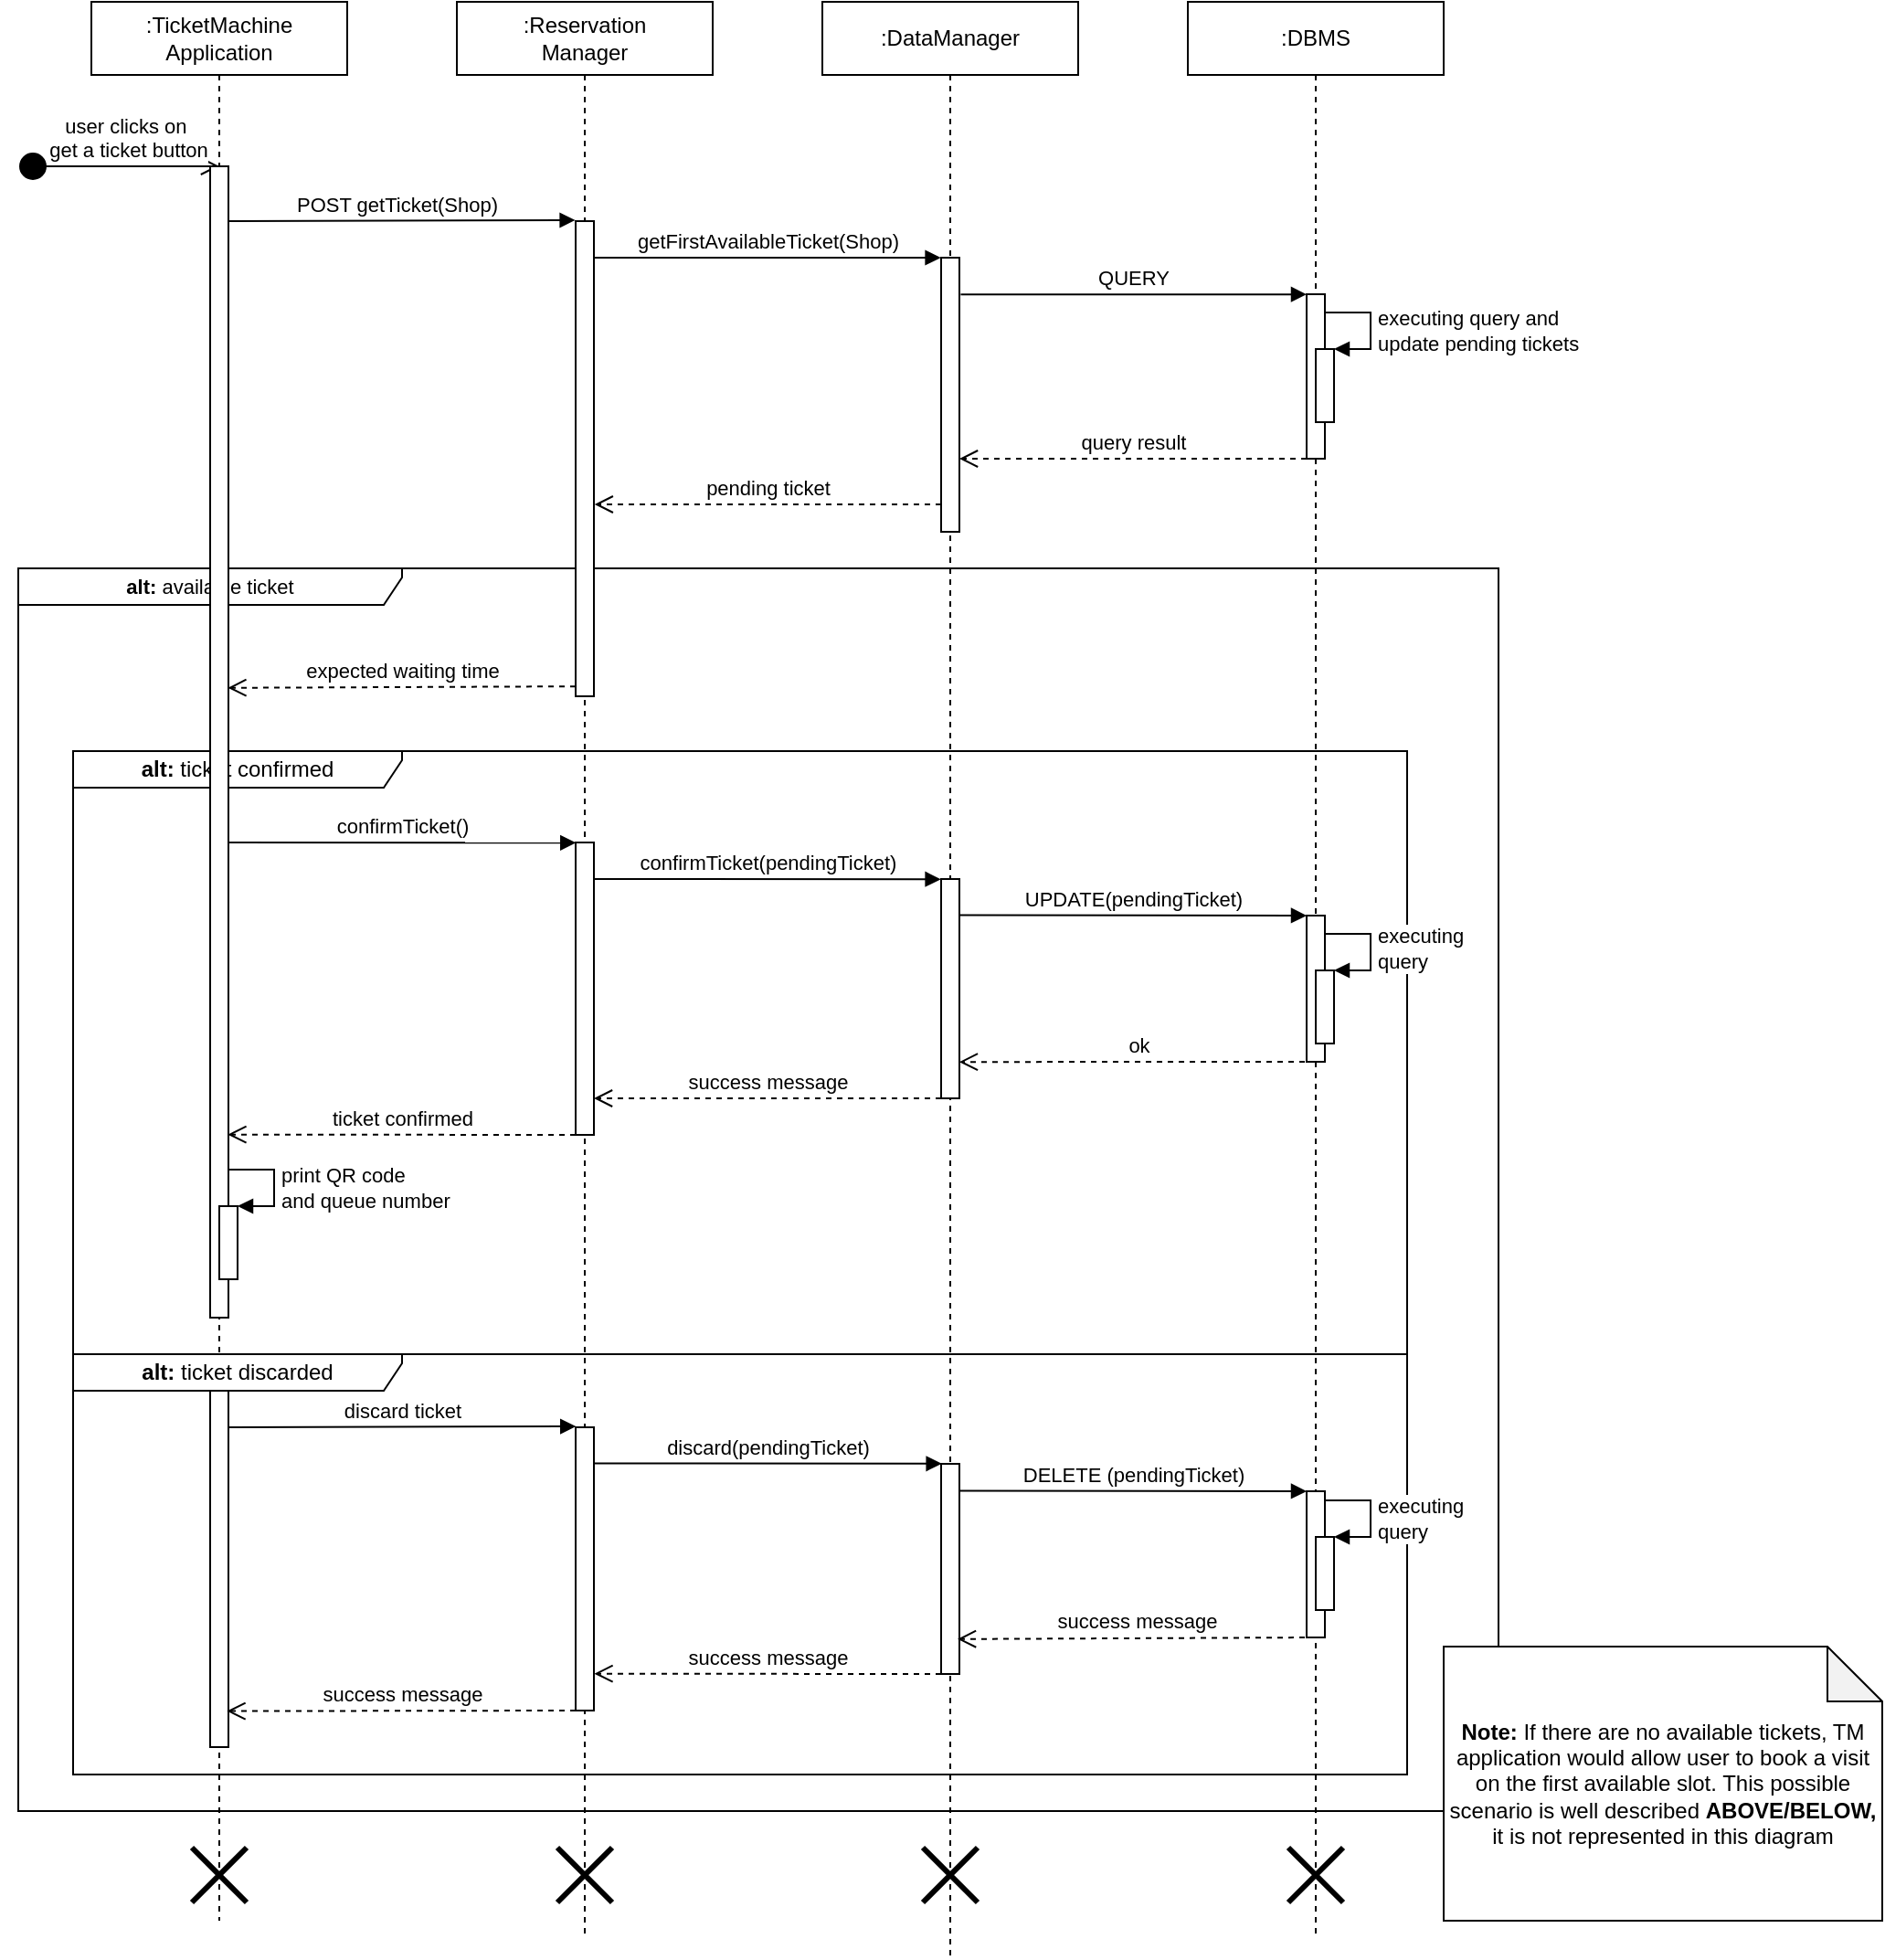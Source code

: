 <mxfile version="14.1.1" type="device"><diagram id="34E6OrOIECy2dX3a0hZG" name="Page-1"><mxGraphModel dx="1221" dy="682" grid="1" gridSize="10" guides="1" tooltips="1" connect="1" arrows="1" fold="1" page="1" pageScale="1" pageWidth="827" pageHeight="1169" math="0" shadow="0"><root><mxCell id="0"/><mxCell id="1" parent="0"/><mxCell id="TXoyTRB6cQ5aZvN8niQC-42" value="&lt;b&gt;alt: &lt;/b&gt;ticket confirmed" style="shape=umlFrame;whiteSpace=wrap;html=1;width=180;height=20;" vertex="1" parent="1"><mxGeometry x="40" y="455" width="730" height="330" as="geometry"/></mxCell><mxCell id="TXoyTRB6cQ5aZvN8niQC-22" value="&lt;font style=&quot;font-size: 11px&quot;&gt;&lt;b&gt;alt: &lt;/b&gt;available ticket&lt;/font&gt;" style="shape=umlFrame;whiteSpace=wrap;html=1;width=210;height=20;" vertex="1" parent="1"><mxGeometry x="10" y="355" width="810" height="680" as="geometry"/></mxCell><mxCell id="TXoyTRB6cQ5aZvN8niQC-3" value=":Reservation&lt;br&gt;Manager" style="shape=umlLifeline;perimeter=lifelinePerimeter;whiteSpace=wrap;html=1;container=1;collapsible=0;recursiveResize=0;outlineConnect=0;" vertex="1" parent="1"><mxGeometry x="250" y="45" width="140" height="1060" as="geometry"/></mxCell><mxCell id="TXoyTRB6cQ5aZvN8niQC-36" value="" style="shape=umlDestroy;whiteSpace=wrap;html=1;strokeWidth=3;" vertex="1" parent="TXoyTRB6cQ5aZvN8niQC-3"><mxGeometry x="55" y="1010" width="30" height="30" as="geometry"/></mxCell><mxCell id="TXoyTRB6cQ5aZvN8niQC-4" value=":TicketMachine&lt;br&gt;Application" style="shape=umlLifeline;perimeter=lifelinePerimeter;whiteSpace=wrap;html=1;container=1;collapsible=0;recursiveResize=0;outlineConnect=0;" vertex="1" parent="1"><mxGeometry x="50" y="45" width="140" height="1050" as="geometry"/></mxCell><mxCell id="TXoyTRB6cQ5aZvN8niQC-35" value="" style="shape=umlDestroy;whiteSpace=wrap;html=1;strokeWidth=3;" vertex="1" parent="TXoyTRB6cQ5aZvN8niQC-4"><mxGeometry x="55" y="1010" width="30" height="30" as="geometry"/></mxCell><mxCell id="TXoyTRB6cQ5aZvN8niQC-5" value=":DataManager" style="shape=umlLifeline;perimeter=lifelinePerimeter;whiteSpace=wrap;html=1;container=1;collapsible=0;recursiveResize=0;outlineConnect=0;" vertex="1" parent="1"><mxGeometry x="450" y="45" width="140" height="1070" as="geometry"/></mxCell><mxCell id="TXoyTRB6cQ5aZvN8niQC-37" value="" style="shape=umlDestroy;whiteSpace=wrap;html=1;strokeWidth=3;" vertex="1" parent="TXoyTRB6cQ5aZvN8niQC-5"><mxGeometry x="55" y="1010" width="30" height="30" as="geometry"/></mxCell><mxCell id="TXoyTRB6cQ5aZvN8niQC-6" value=":DBMS" style="shape=umlLifeline;perimeter=lifelinePerimeter;whiteSpace=wrap;html=1;container=1;collapsible=0;recursiveResize=0;outlineConnect=0;" vertex="1" parent="1"><mxGeometry x="650" y="45" width="140" height="1060" as="geometry"/></mxCell><mxCell id="TXoyTRB6cQ5aZvN8niQC-38" value="" style="shape=umlDestroy;whiteSpace=wrap;html=1;strokeWidth=3;" vertex="1" parent="TXoyTRB6cQ5aZvN8niQC-6"><mxGeometry x="55" y="1010" width="30" height="30" as="geometry"/></mxCell><mxCell id="TXoyTRB6cQ5aZvN8niQC-7" value="user clicks on&amp;nbsp;&lt;br&gt;get a ticket button" style="html=1;verticalAlign=bottom;startArrow=circle;startFill=1;endArrow=open;startSize=6;endSize=8;" edge="1" parent="1"><mxGeometry x="0.091" width="80" relative="1" as="geometry"><mxPoint x="10" y="135" as="sourcePoint"/><mxPoint x="120" y="135" as="targetPoint"/><mxPoint as="offset"/></mxGeometry></mxCell><mxCell id="TXoyTRB6cQ5aZvN8niQC-8" value="POST getTicket(Shop)" style="html=1;verticalAlign=bottom;endArrow=block;entryX=-0.02;entryY=-0.002;entryDx=0;entryDy=0;entryPerimeter=0;" edge="1" parent="1" target="TXoyTRB6cQ5aZvN8niQC-13"><mxGeometry width="80" relative="1" as="geometry"><mxPoint x="120" y="165" as="sourcePoint"/><mxPoint x="200" y="165" as="targetPoint"/></mxGeometry></mxCell><mxCell id="TXoyTRB6cQ5aZvN8niQC-9" value="getFirstAvailableTicket(Shop)" style="html=1;verticalAlign=bottom;endArrow=block;entryX=-0.02;entryY=0;entryDx=0;entryDy=0;entryPerimeter=0;" edge="1" parent="1" target="TXoyTRB6cQ5aZvN8niQC-12"><mxGeometry width="80" relative="1" as="geometry"><mxPoint x="325" y="185" as="sourcePoint"/><mxPoint x="405" y="185" as="targetPoint"/></mxGeometry></mxCell><mxCell id="TXoyTRB6cQ5aZvN8niQC-10" value="QUERY" style="html=1;verticalAlign=bottom;endArrow=block;exitX=1.073;exitY=0.134;exitDx=0;exitDy=0;exitPerimeter=0;" edge="1" parent="1" source="TXoyTRB6cQ5aZvN8niQC-12" target="TXoyTRB6cQ5aZvN8niQC-11"><mxGeometry width="80" relative="1" as="geometry"><mxPoint x="590" y="205.0" as="sourcePoint"/><mxPoint x="670" y="205.0" as="targetPoint"/></mxGeometry></mxCell><mxCell id="TXoyTRB6cQ5aZvN8niQC-11" value="" style="html=1;points=[];perimeter=orthogonalPerimeter;" vertex="1" parent="1"><mxGeometry x="715" y="205" width="10" height="90" as="geometry"/></mxCell><mxCell id="TXoyTRB6cQ5aZvN8niQC-12" value="" style="html=1;points=[];perimeter=orthogonalPerimeter;" vertex="1" parent="1"><mxGeometry x="515" y="185" width="10" height="150" as="geometry"/></mxCell><mxCell id="TXoyTRB6cQ5aZvN8niQC-13" value="" style="html=1;points=[];perimeter=orthogonalPerimeter;" vertex="1" parent="1"><mxGeometry x="315" y="165" width="10" height="260" as="geometry"/></mxCell><mxCell id="TXoyTRB6cQ5aZvN8niQC-14" value="" style="html=1;points=[];perimeter=orthogonalPerimeter;" vertex="1" parent="1"><mxGeometry x="115" y="135" width="10" height="630" as="geometry"/></mxCell><mxCell id="TXoyTRB6cQ5aZvN8niQC-15" value="" style="html=1;points=[];perimeter=orthogonalPerimeter;" vertex="1" parent="1"><mxGeometry x="720" y="235" width="10" height="40" as="geometry"/></mxCell><mxCell id="TXoyTRB6cQ5aZvN8niQC-16" value="executing query and&lt;br&gt;update pending tickets" style="edgeStyle=orthogonalEdgeStyle;html=1;align=left;spacingLeft=2;endArrow=block;rounded=0;entryX=1;entryY=0;" edge="1" target="TXoyTRB6cQ5aZvN8niQC-15" parent="1"><mxGeometry x="0.077" relative="1" as="geometry"><mxPoint x="725" y="215" as="sourcePoint"/><Array as="points"><mxPoint x="750" y="215"/></Array><mxPoint as="offset"/></mxGeometry></mxCell><mxCell id="TXoyTRB6cQ5aZvN8niQC-17" value="query result" style="html=1;verticalAlign=bottom;endArrow=open;dashed=1;endSize=8;" edge="1" parent="1"><mxGeometry relative="1" as="geometry"><mxPoint x="715" y="295" as="sourcePoint"/><mxPoint x="525" y="295" as="targetPoint"/></mxGeometry></mxCell><mxCell id="TXoyTRB6cQ5aZvN8niQC-18" value="pending ticket" style="html=1;verticalAlign=bottom;endArrow=open;dashed=1;endSize=8;" edge="1" parent="1"><mxGeometry relative="1" as="geometry"><mxPoint x="515" y="320" as="sourcePoint"/><mxPoint x="325.366" y="320" as="targetPoint"/></mxGeometry></mxCell><mxCell id="TXoyTRB6cQ5aZvN8niQC-23" value="confirmTicket(pendingTicket)" style="html=1;verticalAlign=bottom;endArrow=block;entryX=-0.02;entryY=0.001;entryDx=0;entryDy=0;entryPerimeter=0;" edge="1" parent="1" target="TXoyTRB6cQ5aZvN8niQC-24"><mxGeometry width="80" relative="1" as="geometry"><mxPoint x="325" y="525" as="sourcePoint"/><mxPoint x="465" y="525" as="targetPoint"/></mxGeometry></mxCell><mxCell id="TXoyTRB6cQ5aZvN8niQC-24" value="" style="html=1;points=[];perimeter=orthogonalPerimeter;" vertex="1" parent="1"><mxGeometry x="515" y="525" width="10" height="120" as="geometry"/></mxCell><mxCell id="TXoyTRB6cQ5aZvN8niQC-25" value="UPDATE(pendingTicket)" style="html=1;verticalAlign=bottom;endArrow=block;exitX=1.02;exitY=0.165;exitDx=0;exitDy=0;exitPerimeter=0;" edge="1" parent="1" source="TXoyTRB6cQ5aZvN8niQC-24" target="TXoyTRB6cQ5aZvN8niQC-26"><mxGeometry width="80" relative="1" as="geometry"><mxPoint x="570" y="545" as="sourcePoint"/><mxPoint x="650" y="545" as="targetPoint"/></mxGeometry></mxCell><mxCell id="TXoyTRB6cQ5aZvN8niQC-26" value="" style="html=1;points=[];perimeter=orthogonalPerimeter;" vertex="1" parent="1"><mxGeometry x="715" y="545" width="10" height="80" as="geometry"/></mxCell><mxCell id="TXoyTRB6cQ5aZvN8niQC-27" value="" style="html=1;points=[];perimeter=orthogonalPerimeter;" vertex="1" parent="1"><mxGeometry x="720" y="575" width="10" height="40" as="geometry"/></mxCell><mxCell id="TXoyTRB6cQ5aZvN8niQC-28" value="executing&lt;br&gt;query" style="edgeStyle=orthogonalEdgeStyle;html=1;align=left;spacingLeft=2;endArrow=block;rounded=0;entryX=1;entryY=0;" edge="1" target="TXoyTRB6cQ5aZvN8niQC-27" parent="1"><mxGeometry relative="1" as="geometry"><mxPoint x="725" y="555" as="sourcePoint"/><Array as="points"><mxPoint x="750" y="555"/></Array></mxGeometry></mxCell><mxCell id="TXoyTRB6cQ5aZvN8niQC-29" value="ok" style="html=1;verticalAlign=bottom;endArrow=open;dashed=1;endSize=8;entryX=0.993;entryY=0.834;entryDx=0;entryDy=0;entryPerimeter=0;" edge="1" parent="1" target="TXoyTRB6cQ5aZvN8niQC-24"><mxGeometry relative="1" as="geometry"><mxPoint x="720" y="625" as="sourcePoint"/><mxPoint x="640" y="625" as="targetPoint"/></mxGeometry></mxCell><mxCell id="TXoyTRB6cQ5aZvN8niQC-30" value="success message" style="html=1;verticalAlign=bottom;endArrow=open;dashed=1;endSize=8;" edge="1" parent="1" target="TXoyTRB6cQ5aZvN8niQC-44"><mxGeometry relative="1" as="geometry"><mxPoint x="515" y="645" as="sourcePoint"/><mxPoint x="435" y="645" as="targetPoint"/><mxPoint as="offset"/></mxGeometry></mxCell><mxCell id="TXoyTRB6cQ5aZvN8niQC-31" value="ticket confirmed" style="html=1;verticalAlign=bottom;endArrow=open;dashed=1;endSize=8;entryX=0.967;entryY=0.841;entryDx=0;entryDy=0;entryPerimeter=0;" edge="1" parent="1" target="TXoyTRB6cQ5aZvN8niQC-14"><mxGeometry relative="1" as="geometry"><mxPoint x="315" y="665" as="sourcePoint"/><mxPoint x="235" y="665" as="targetPoint"/></mxGeometry></mxCell><mxCell id="TXoyTRB6cQ5aZvN8niQC-32" value="" style="html=1;points=[];perimeter=orthogonalPerimeter;" vertex="1" parent="1"><mxGeometry x="120" y="704" width="10" height="40" as="geometry"/></mxCell><mxCell id="TXoyTRB6cQ5aZvN8niQC-33" value="print QR code&lt;br&gt;and queue number" style="edgeStyle=orthogonalEdgeStyle;html=1;align=left;spacingLeft=2;endArrow=block;rounded=0;entryX=1;entryY=0;" edge="1" target="TXoyTRB6cQ5aZvN8niQC-32" parent="1"><mxGeometry x="0.077" relative="1" as="geometry"><mxPoint x="125" y="684" as="sourcePoint"/><Array as="points"><mxPoint x="150" y="684"/></Array><mxPoint as="offset"/></mxGeometry></mxCell><mxCell id="TXoyTRB6cQ5aZvN8niQC-34" value="&lt;div&gt;&lt;b&gt;Note: &lt;/b&gt;&lt;span&gt;If there are no available tickets, TM application would allow user to book a visit on the first available slot. This possible scenario is well described &lt;/span&gt;&lt;b&gt;ABOVE/BELOW, &lt;/b&gt;&lt;span&gt;it is&amp;nbsp;not represented in this diagram&lt;/span&gt;&lt;/div&gt;" style="shape=note;whiteSpace=wrap;html=1;backgroundOutline=1;darkOpacity=0.05;align=center;" vertex="1" parent="1"><mxGeometry x="790" y="945" width="240" height="150" as="geometry"/></mxCell><mxCell id="TXoyTRB6cQ5aZvN8niQC-40" value="expected waiting time" style="html=1;verticalAlign=bottom;endArrow=open;dashed=1;endSize=8;entryX=0.967;entryY=0.453;entryDx=0;entryDy=0;entryPerimeter=0;" edge="1" parent="1" target="TXoyTRB6cQ5aZvN8niQC-14"><mxGeometry relative="1" as="geometry"><mxPoint x="315" y="419.58" as="sourcePoint"/><mxPoint x="235" y="419.58" as="targetPoint"/></mxGeometry></mxCell><mxCell id="TXoyTRB6cQ5aZvN8niQC-43" value="confirmTicket()" style="html=1;verticalAlign=bottom;endArrow=block;entryX=0.013;entryY=0.001;entryDx=0;entryDy=0;entryPerimeter=0;" edge="1" parent="1" target="TXoyTRB6cQ5aZvN8niQC-44"><mxGeometry width="80" relative="1" as="geometry"><mxPoint x="125" y="505" as="sourcePoint"/><mxPoint x="205" y="505" as="targetPoint"/></mxGeometry></mxCell><mxCell id="TXoyTRB6cQ5aZvN8niQC-44" value="" style="html=1;points=[];perimeter=orthogonalPerimeter;" vertex="1" parent="1"><mxGeometry x="315" y="505" width="10" height="160" as="geometry"/></mxCell><mxCell id="TXoyTRB6cQ5aZvN8niQC-46" value="&lt;b&gt;alt: &lt;/b&gt;ticket discarded" style="shape=umlFrame;whiteSpace=wrap;html=1;width=180;height=20;" vertex="1" parent="1"><mxGeometry x="40" y="785" width="730" height="230" as="geometry"/></mxCell><mxCell id="TXoyTRB6cQ5aZvN8niQC-47" value="" style="html=1;points=[];perimeter=orthogonalPerimeter;" vertex="1" parent="1"><mxGeometry x="115" y="805" width="10" height="195" as="geometry"/></mxCell><mxCell id="TXoyTRB6cQ5aZvN8niQC-48" value="discard ticket" style="html=1;verticalAlign=bottom;endArrow=block;entryX=0.011;entryY=-0.003;entryDx=0;entryDy=0;entryPerimeter=0;" edge="1" parent="1" target="TXoyTRB6cQ5aZvN8niQC-49"><mxGeometry width="80" relative="1" as="geometry"><mxPoint x="125" y="825" as="sourcePoint"/><mxPoint x="205" y="825" as="targetPoint"/></mxGeometry></mxCell><mxCell id="TXoyTRB6cQ5aZvN8niQC-49" value="" style="html=1;points=[];perimeter=orthogonalPerimeter;" vertex="1" parent="1"><mxGeometry x="315" y="825" width="10" height="155" as="geometry"/></mxCell><mxCell id="TXoyTRB6cQ5aZvN8niQC-50" value="discard(pendingTicket)" style="html=1;verticalAlign=bottom;endArrow=block;entryX=0.033;entryY=-0.001;entryDx=0;entryDy=0;entryPerimeter=0;" edge="1" parent="1" target="TXoyTRB6cQ5aZvN8niQC-51"><mxGeometry width="80" relative="1" as="geometry"><mxPoint x="325" y="844.71" as="sourcePoint"/><mxPoint x="405" y="844.71" as="targetPoint"/></mxGeometry></mxCell><mxCell id="TXoyTRB6cQ5aZvN8niQC-51" value="" style="html=1;points=[];perimeter=orthogonalPerimeter;" vertex="1" parent="1"><mxGeometry x="515" y="845" width="10" height="115" as="geometry"/></mxCell><mxCell id="TXoyTRB6cQ5aZvN8niQC-52" value="DELETE (pendingTicket)" style="html=1;verticalAlign=bottom;endArrow=block;" edge="1" parent="1" target="TXoyTRB6cQ5aZvN8niQC-53"><mxGeometry width="80" relative="1" as="geometry"><mxPoint x="525" y="859.71" as="sourcePoint"/><mxPoint x="605" y="859.71" as="targetPoint"/></mxGeometry></mxCell><mxCell id="TXoyTRB6cQ5aZvN8niQC-53" value="" style="html=1;points=[];perimeter=orthogonalPerimeter;" vertex="1" parent="1"><mxGeometry x="715" y="860" width="10" height="80" as="geometry"/></mxCell><mxCell id="TXoyTRB6cQ5aZvN8niQC-54" value="" style="html=1;points=[];perimeter=orthogonalPerimeter;" vertex="1" parent="1"><mxGeometry x="720" y="885" width="10" height="40" as="geometry"/></mxCell><mxCell id="TXoyTRB6cQ5aZvN8niQC-55" value="executing&lt;br&gt;query" style="edgeStyle=orthogonalEdgeStyle;html=1;align=left;spacingLeft=2;endArrow=block;rounded=0;entryX=1;entryY=0;" edge="1" target="TXoyTRB6cQ5aZvN8niQC-54" parent="1"><mxGeometry x="0.077" relative="1" as="geometry"><mxPoint x="725" y="865" as="sourcePoint"/><Array as="points"><mxPoint x="750" y="865"/></Array><mxPoint as="offset"/></mxGeometry></mxCell><mxCell id="TXoyTRB6cQ5aZvN8niQC-56" value="success message" style="html=1;verticalAlign=bottom;endArrow=open;dashed=1;endSize=8;entryX=0.9;entryY=0.834;entryDx=0;entryDy=0;entryPerimeter=0;" edge="1" parent="1" target="TXoyTRB6cQ5aZvN8niQC-51"><mxGeometry relative="1" as="geometry"><mxPoint x="720" y="940" as="sourcePoint"/><mxPoint x="640" y="940" as="targetPoint"/><mxPoint as="offset"/></mxGeometry></mxCell><mxCell id="TXoyTRB6cQ5aZvN8niQC-57" value="success message" style="html=1;verticalAlign=bottom;endArrow=open;dashed=1;endSize=8;entryX=1.021;entryY=0.87;entryDx=0;entryDy=0;entryPerimeter=0;" edge="1" parent="1" target="TXoyTRB6cQ5aZvN8niQC-49"><mxGeometry relative="1" as="geometry"><mxPoint x="515" y="960" as="sourcePoint"/><mxPoint x="324" y="964" as="targetPoint"/></mxGeometry></mxCell><mxCell id="TXoyTRB6cQ5aZvN8niQC-58" value="success message" style="html=1;verticalAlign=bottom;endArrow=open;dashed=1;endSize=8;entryX=0.921;entryY=0.899;entryDx=0;entryDy=0;entryPerimeter=0;" edge="1" parent="1" target="TXoyTRB6cQ5aZvN8niQC-47"><mxGeometry relative="1" as="geometry"><mxPoint x="315" y="980" as="sourcePoint"/><mxPoint x="235" y="980" as="targetPoint"/></mxGeometry></mxCell></root></mxGraphModel></diagram></mxfile>